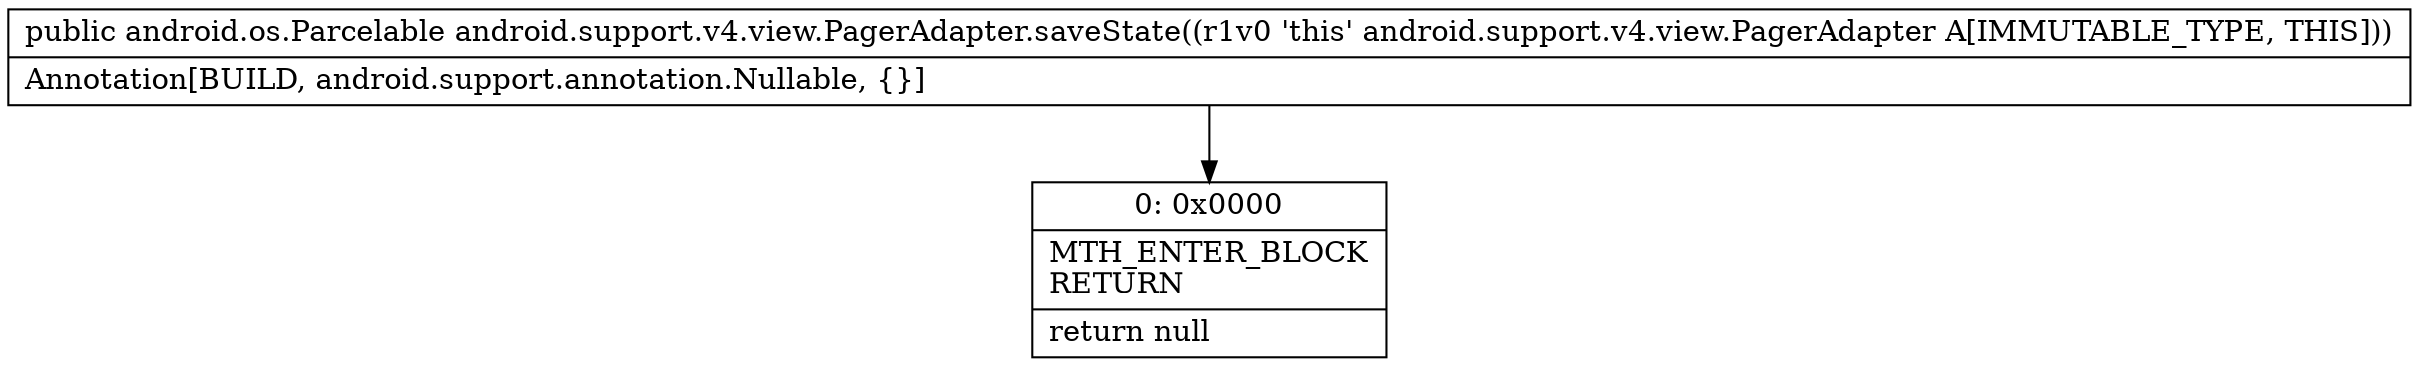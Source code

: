 digraph "CFG forandroid.support.v4.view.PagerAdapter.saveState()Landroid\/os\/Parcelable;" {
Node_0 [shape=record,label="{0\:\ 0x0000|MTH_ENTER_BLOCK\lRETURN\l|return null\l}"];
MethodNode[shape=record,label="{public android.os.Parcelable android.support.v4.view.PagerAdapter.saveState((r1v0 'this' android.support.v4.view.PagerAdapter A[IMMUTABLE_TYPE, THIS]))  | Annotation[BUILD, android.support.annotation.Nullable, \{\}]\l}"];
MethodNode -> Node_0;
}

